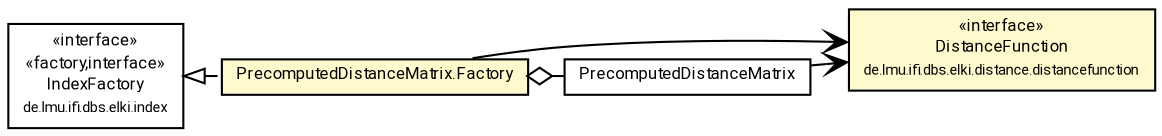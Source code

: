 #!/usr/local/bin/dot
#
# Class diagram 
# Generated by UMLGraph version R5_7_2-60-g0e99a6 (http://www.spinellis.gr/umlgraph/)
#

digraph G {
	graph [fontnames="svg"]
	edge [fontname="Roboto",fontsize=7,labelfontname="Roboto",labelfontsize=7,color="black"];
	node [fontname="Roboto",fontcolor="black",fontsize=8,shape=plaintext,margin=0,width=0,height=0];
	nodesep=0.15;
	ranksep=0.25;
	rankdir=LR;
	// de.lmu.ifi.dbs.elki.index.IndexFactory<V>
	c8306970 [label=<<table title="de.lmu.ifi.dbs.elki.index.IndexFactory" border="0" cellborder="1" cellspacing="0" cellpadding="2" href="../IndexFactory.html" target="_parent">
		<tr><td><table border="0" cellspacing="0" cellpadding="1">
		<tr><td align="center" balign="center"> &#171;interface&#187; </td></tr>
		<tr><td align="center" balign="center"> &#171;factory,interface&#187; </td></tr>
		<tr><td align="center" balign="center"> <font face="Roboto">IndexFactory</font> </td></tr>
		<tr><td align="center" balign="center"> <font face="Roboto" point-size="7.0">de.lmu.ifi.dbs.elki.index</font> </td></tr>
		</table></td></tr>
		</table>>, URL="../IndexFactory.html"];
	// de.lmu.ifi.dbs.elki.distance.distancefunction.DistanceFunction<O>
	c8306973 [label=<<table title="de.lmu.ifi.dbs.elki.distance.distancefunction.DistanceFunction" border="0" cellborder="1" cellspacing="0" cellpadding="2" bgcolor="LemonChiffon" href="../../distance/distancefunction/DistanceFunction.html" target="_parent">
		<tr><td><table border="0" cellspacing="0" cellpadding="1">
		<tr><td align="center" balign="center"> &#171;interface&#187; </td></tr>
		<tr><td align="center" balign="center"> <font face="Roboto">DistanceFunction</font> </td></tr>
		<tr><td align="center" balign="center"> <font face="Roboto" point-size="7.0">de.lmu.ifi.dbs.elki.distance.distancefunction</font> </td></tr>
		</table></td></tr>
		</table>>, URL="../../distance/distancefunction/DistanceFunction.html"];
	// de.lmu.ifi.dbs.elki.index.distancematrix.PrecomputedDistanceMatrix<O>
	c8308319 [label=<<table title="de.lmu.ifi.dbs.elki.index.distancematrix.PrecomputedDistanceMatrix" border="0" cellborder="1" cellspacing="0" cellpadding="2" href="PrecomputedDistanceMatrix.html" target="_parent">
		<tr><td><table border="0" cellspacing="0" cellpadding="1">
		<tr><td align="center" balign="center"> <font face="Roboto">PrecomputedDistanceMatrix</font> </td></tr>
		</table></td></tr>
		</table>>, URL="PrecomputedDistanceMatrix.html"];
	// de.lmu.ifi.dbs.elki.index.distancematrix.PrecomputedDistanceMatrix.Factory<O>
	c8308323 [label=<<table title="de.lmu.ifi.dbs.elki.index.distancematrix.PrecomputedDistanceMatrix.Factory" border="0" cellborder="1" cellspacing="0" cellpadding="2" bgcolor="lemonChiffon" href="PrecomputedDistanceMatrix.Factory.html" target="_parent">
		<tr><td><table border="0" cellspacing="0" cellpadding="1">
		<tr><td align="center" balign="center"> <font face="Roboto">PrecomputedDistanceMatrix.Factory</font> </td></tr>
		</table></td></tr>
		</table>>, URL="PrecomputedDistanceMatrix.Factory.html"];
	// de.lmu.ifi.dbs.elki.index.distancematrix.PrecomputedDistanceMatrix.Factory<O> implements de.lmu.ifi.dbs.elki.index.IndexFactory<V>
	c8306970 -> c8308323 [arrowtail=empty,style=dashed,dir=back,weight=9];
	// de.lmu.ifi.dbs.elki.index.distancematrix.PrecomputedDistanceMatrix.Factory<O> has de.lmu.ifi.dbs.elki.index.distancematrix.PrecomputedDistanceMatrix<O>
	c8308323 -> c8308319 [arrowhead=none,arrowtail=ediamond,dir=back,weight=4];
	// de.lmu.ifi.dbs.elki.index.distancematrix.PrecomputedDistanceMatrix<O> navassoc de.lmu.ifi.dbs.elki.distance.distancefunction.DistanceFunction<O>
	c8308319 -> c8306973 [arrowhead=open,weight=1];
	// de.lmu.ifi.dbs.elki.index.distancematrix.PrecomputedDistanceMatrix.Factory<O> navassoc de.lmu.ifi.dbs.elki.distance.distancefunction.DistanceFunction<O>
	c8308323 -> c8306973 [arrowhead=open,weight=1];
}

